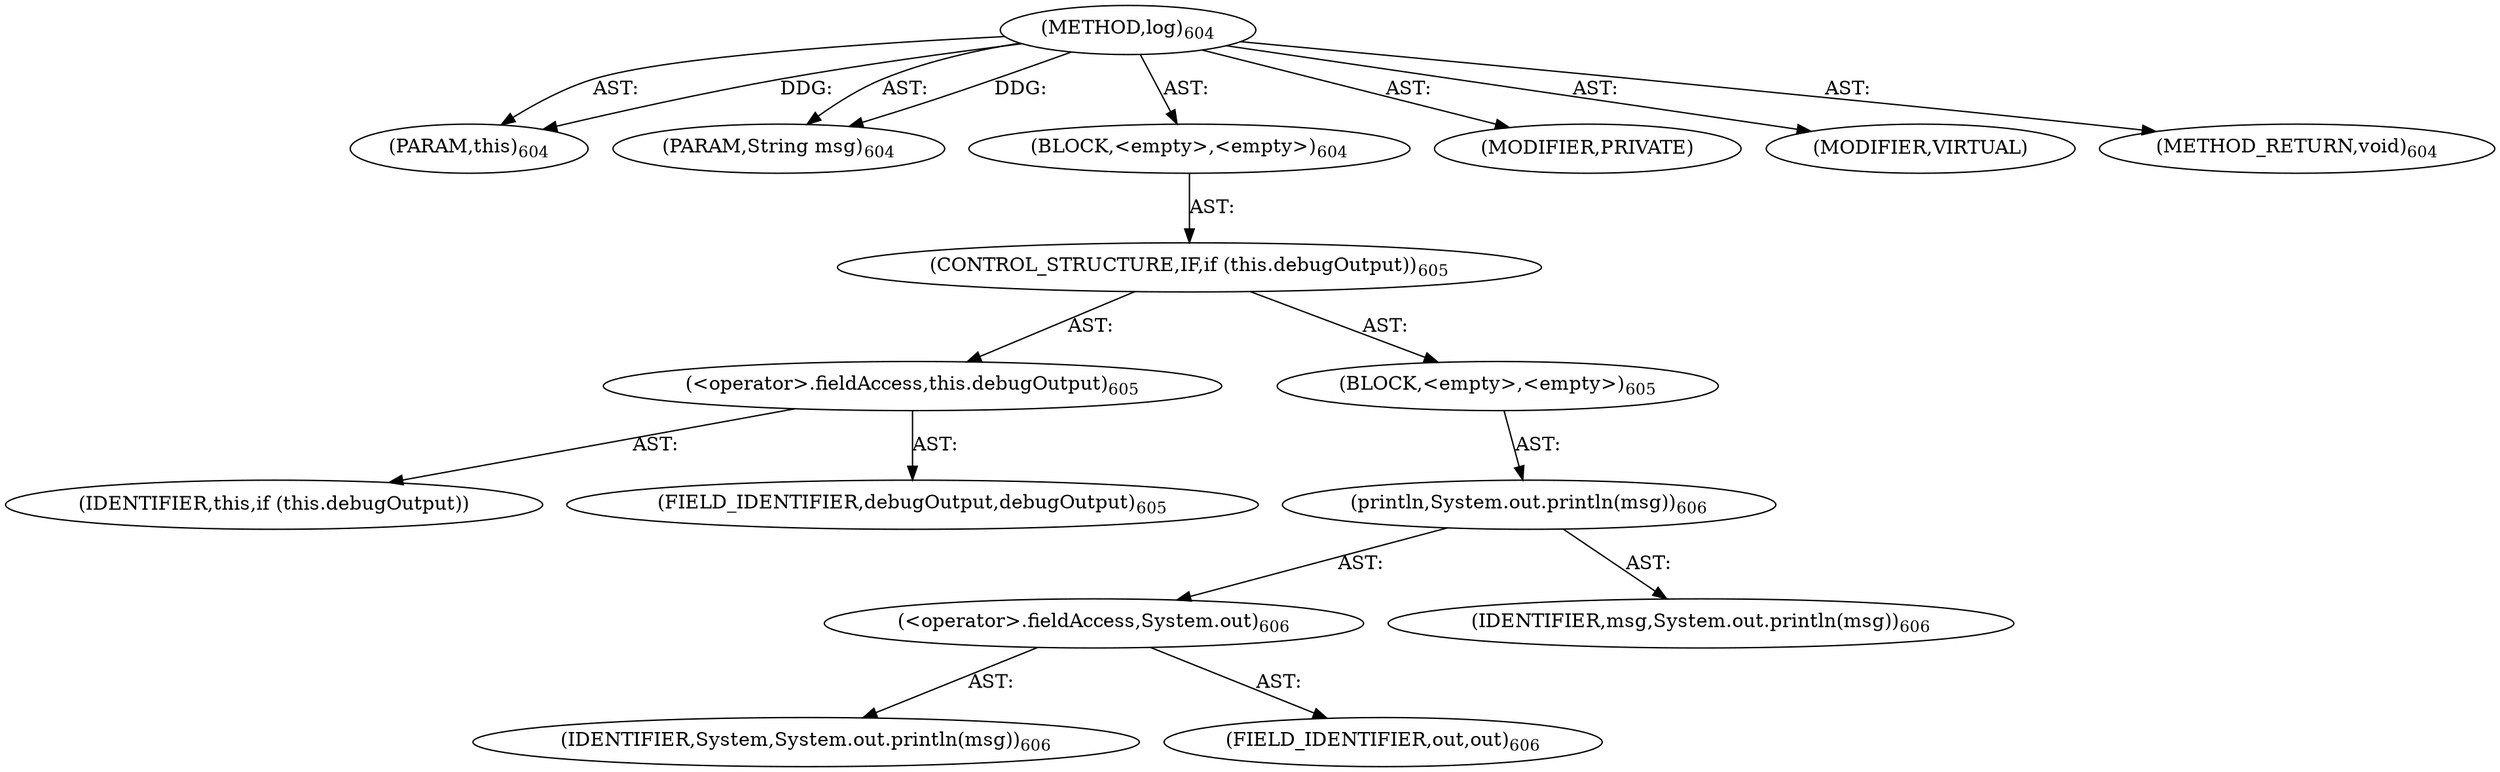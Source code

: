 digraph "log" {  
"111669149711" [label = <(METHOD,log)<SUB>604</SUB>> ]
"115964117047" [label = <(PARAM,this)<SUB>604</SUB>> ]
"115964117048" [label = <(PARAM,String msg)<SUB>604</SUB>> ]
"25769803841" [label = <(BLOCK,&lt;empty&gt;,&lt;empty&gt;)<SUB>604</SUB>> ]
"47244640305" [label = <(CONTROL_STRUCTURE,IF,if (this.debugOutput))<SUB>605</SUB>> ]
"30064771429" [label = <(&lt;operator&gt;.fieldAccess,this.debugOutput)<SUB>605</SUB>> ]
"68719477046" [label = <(IDENTIFIER,this,if (this.debugOutput))> ]
"55834574927" [label = <(FIELD_IDENTIFIER,debugOutput,debugOutput)<SUB>605</SUB>> ]
"25769803842" [label = <(BLOCK,&lt;empty&gt;,&lt;empty&gt;)<SUB>605</SUB>> ]
"30064771430" [label = <(println,System.out.println(msg))<SUB>606</SUB>> ]
"30064771431" [label = <(&lt;operator&gt;.fieldAccess,System.out)<SUB>606</SUB>> ]
"68719477047" [label = <(IDENTIFIER,System,System.out.println(msg))<SUB>606</SUB>> ]
"55834574928" [label = <(FIELD_IDENTIFIER,out,out)<SUB>606</SUB>> ]
"68719477048" [label = <(IDENTIFIER,msg,System.out.println(msg))<SUB>606</SUB>> ]
"133143986224" [label = <(MODIFIER,PRIVATE)> ]
"133143986225" [label = <(MODIFIER,VIRTUAL)> ]
"128849018895" [label = <(METHOD_RETURN,void)<SUB>604</SUB>> ]
  "111669149711" -> "115964117047"  [ label = "AST: "] 
  "111669149711" -> "115964117048"  [ label = "AST: "] 
  "111669149711" -> "25769803841"  [ label = "AST: "] 
  "111669149711" -> "133143986224"  [ label = "AST: "] 
  "111669149711" -> "133143986225"  [ label = "AST: "] 
  "111669149711" -> "128849018895"  [ label = "AST: "] 
  "25769803841" -> "47244640305"  [ label = "AST: "] 
  "47244640305" -> "30064771429"  [ label = "AST: "] 
  "47244640305" -> "25769803842"  [ label = "AST: "] 
  "30064771429" -> "68719477046"  [ label = "AST: "] 
  "30064771429" -> "55834574927"  [ label = "AST: "] 
  "25769803842" -> "30064771430"  [ label = "AST: "] 
  "30064771430" -> "30064771431"  [ label = "AST: "] 
  "30064771430" -> "68719477048"  [ label = "AST: "] 
  "30064771431" -> "68719477047"  [ label = "AST: "] 
  "30064771431" -> "55834574928"  [ label = "AST: "] 
  "111669149711" -> "115964117047"  [ label = "DDG: "] 
  "111669149711" -> "115964117048"  [ label = "DDG: "] 
}

